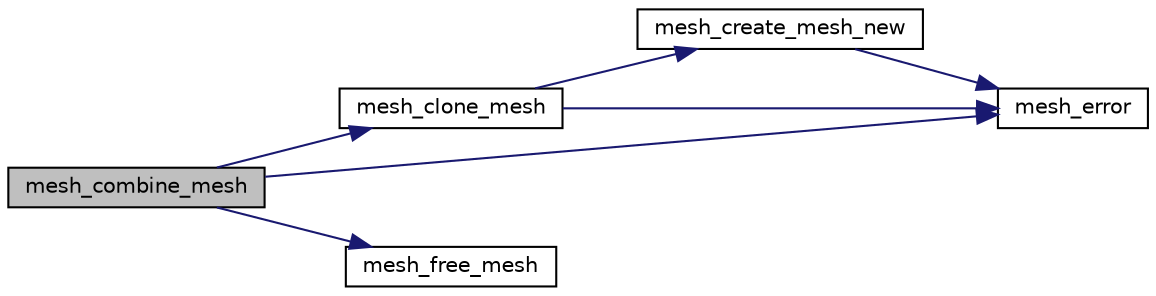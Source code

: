 digraph "mesh_combine_mesh"
{
  edge [fontname="Helvetica",fontsize="10",labelfontname="Helvetica",labelfontsize="10"];
  node [fontname="Helvetica",fontsize="10",shape=record];
  rankdir="LR";
  Node1 [label="mesh_combine_mesh",height=0.2,width=0.4,color="black", fillcolor="grey75", style="filled", fontcolor="black"];
  Node1 -> Node2 [color="midnightblue",fontsize="10",style="solid",fontname="Helvetica"];
  Node2 [label="mesh_clone_mesh",height=0.2,width=0.4,color="black", fillcolor="white", style="filled",URL="$meshops_8c.html#a69f3ba1af27dcbf10d386d27a3b44ebe",tooltip="Clones a given mesh into another mesh. "];
  Node2 -> Node3 [color="midnightblue",fontsize="10",style="solid",fontname="Helvetica"];
  Node3 [label="mesh_create_mesh_new",height=0.2,width=0.4,color="black", fillcolor="white", style="filled",URL="$meshcreate_8c.html#ac84ad979c868a2fb0f1a89aa2c56e2a7",tooltip="Creates a new mesh. "];
  Node3 -> Node4 [color="midnightblue",fontsize="10",style="solid",fontname="Helvetica"];
  Node4 [label="mesh_error",height=0.2,width=0.4,color="black", fillcolor="white", style="filled",URL="$mesherror_8c.html#ae7b8a7a865a69704e4ed00410111749a",tooltip="Displays error message and exits. "];
  Node2 -> Node4 [color="midnightblue",fontsize="10",style="solid",fontname="Helvetica"];
  Node1 -> Node5 [color="midnightblue",fontsize="10",style="solid",fontname="Helvetica"];
  Node5 [label="mesh_free_mesh",height=0.2,width=0.4,color="black", fillcolor="white", style="filled",URL="$meshcreate_8c.html#a1ba27c7bc0013170910d8305cb28d1e7",tooltip="Frees a mesh. "];
  Node1 -> Node4 [color="midnightblue",fontsize="10",style="solid",fontname="Helvetica"];
}
